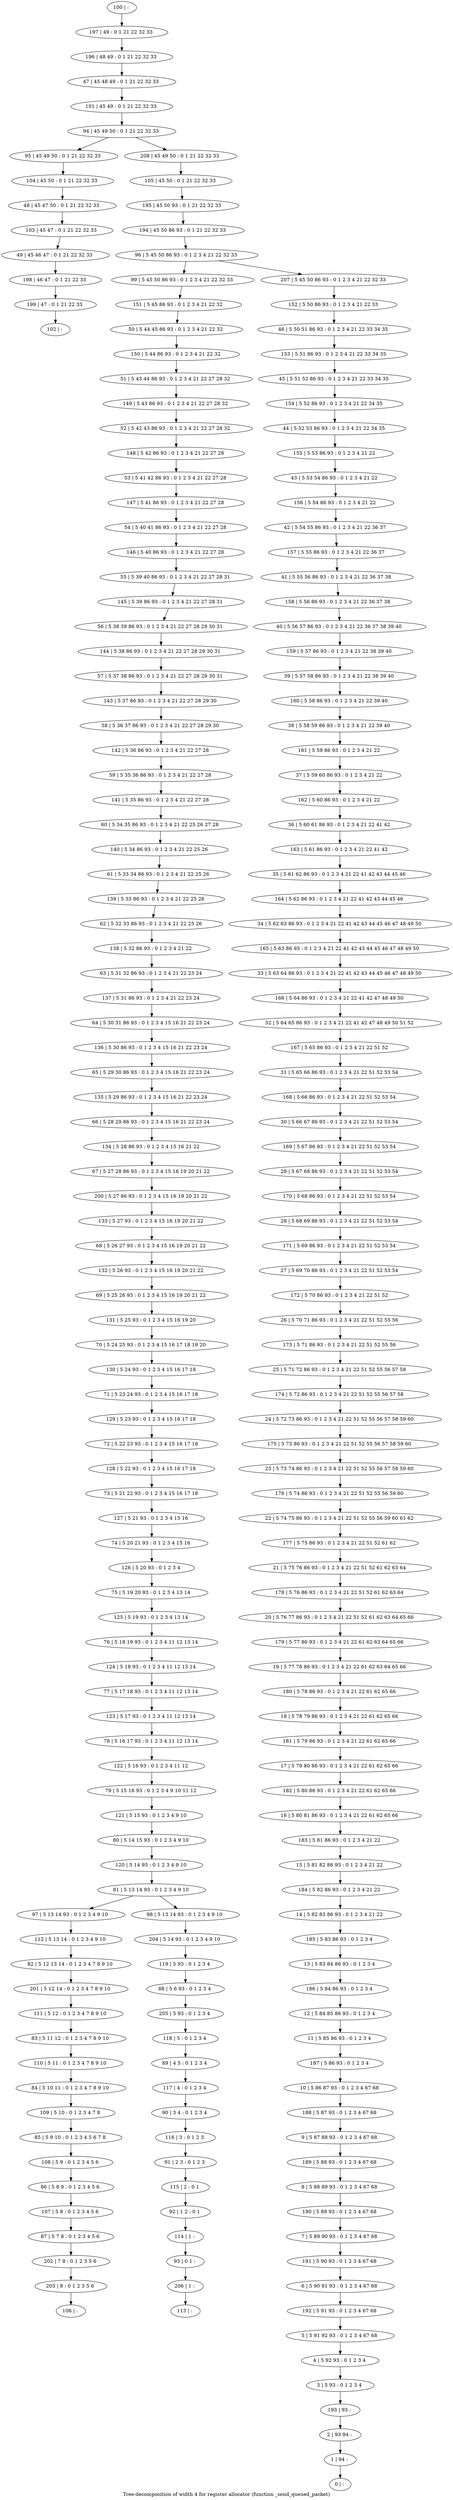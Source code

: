 digraph G {
graph [label="Tree-decomposition of width 4 for register allocator (function _send_queued_packet)"]
0[label="0 | : "];
1[label="1 | 94 : "];
2[label="2 | 93 94 : "];
3[label="3 | 5 93 : 0 1 2 3 4 "];
4[label="4 | 5 92 93 : 0 1 2 3 4 "];
5[label="5 | 5 91 92 93 : 0 1 2 3 4 67 68 "];
6[label="6 | 5 90 91 93 : 0 1 2 3 4 67 68 "];
7[label="7 | 5 89 90 93 : 0 1 2 3 4 67 68 "];
8[label="8 | 5 88 89 93 : 0 1 2 3 4 67 68 "];
9[label="9 | 5 87 88 93 : 0 1 2 3 4 67 68 "];
10[label="10 | 5 86 87 93 : 0 1 2 3 4 67 68 "];
11[label="11 | 5 85 86 93 : 0 1 2 3 4 "];
12[label="12 | 5 84 85 86 93 : 0 1 2 3 4 "];
13[label="13 | 5 83 84 86 93 : 0 1 2 3 4 "];
14[label="14 | 5 82 83 86 93 : 0 1 2 3 4 21 22 "];
15[label="15 | 5 81 82 86 93 : 0 1 2 3 4 21 22 "];
16[label="16 | 5 80 81 86 93 : 0 1 2 3 4 21 22 61 62 65 66 "];
17[label="17 | 5 79 80 86 93 : 0 1 2 3 4 21 22 61 62 65 66 "];
18[label="18 | 5 78 79 86 93 : 0 1 2 3 4 21 22 61 62 65 66 "];
19[label="19 | 5 77 78 86 93 : 0 1 2 3 4 21 22 61 62 63 64 65 66 "];
20[label="20 | 5 76 77 86 93 : 0 1 2 3 4 21 22 51 52 61 62 63 64 65 66 "];
21[label="21 | 5 75 76 86 93 : 0 1 2 3 4 21 22 51 52 61 62 63 64 "];
22[label="22 | 5 74 75 86 93 : 0 1 2 3 4 21 22 51 52 55 56 59 60 61 62 "];
23[label="23 | 5 73 74 86 93 : 0 1 2 3 4 21 22 51 52 55 56 57 58 59 60 "];
24[label="24 | 5 72 73 86 93 : 0 1 2 3 4 21 22 51 52 55 56 57 58 59 60 "];
25[label="25 | 5 71 72 86 93 : 0 1 2 3 4 21 22 51 52 55 56 57 58 "];
26[label="26 | 5 70 71 86 93 : 0 1 2 3 4 21 22 51 52 55 56 "];
27[label="27 | 5 69 70 86 93 : 0 1 2 3 4 21 22 51 52 53 54 "];
28[label="28 | 5 68 69 86 93 : 0 1 2 3 4 21 22 51 52 53 54 "];
29[label="29 | 5 67 68 86 93 : 0 1 2 3 4 21 22 51 52 53 54 "];
30[label="30 | 5 66 67 86 93 : 0 1 2 3 4 21 22 51 52 53 54 "];
31[label="31 | 5 65 66 86 93 : 0 1 2 3 4 21 22 51 52 53 54 "];
32[label="32 | 5 64 65 86 93 : 0 1 2 3 4 21 22 41 42 47 48 49 50 51 52 "];
33[label="33 | 5 63 64 86 93 : 0 1 2 3 4 21 22 41 42 43 44 45 46 47 48 49 50 "];
34[label="34 | 5 62 63 86 93 : 0 1 2 3 4 21 22 41 42 43 44 45 46 47 48 49 50 "];
35[label="35 | 5 61 62 86 93 : 0 1 2 3 4 21 22 41 42 43 44 45 46 "];
36[label="36 | 5 60 61 86 93 : 0 1 2 3 4 21 22 41 42 "];
37[label="37 | 5 59 60 86 93 : 0 1 2 3 4 21 22 "];
38[label="38 | 5 58 59 86 93 : 0 1 2 3 4 21 22 39 40 "];
39[label="39 | 5 57 58 86 93 : 0 1 2 3 4 21 22 38 39 40 "];
40[label="40 | 5 56 57 86 93 : 0 1 2 3 4 21 22 36 37 38 39 40 "];
41[label="41 | 5 55 56 86 93 : 0 1 2 3 4 21 22 36 37 38 "];
42[label="42 | 5 54 55 86 93 : 0 1 2 3 4 21 22 36 37 "];
43[label="43 | 5 53 54 86 93 : 0 1 2 3 4 21 22 "];
44[label="44 | 5 52 53 86 93 : 0 1 2 3 4 21 22 34 35 "];
45[label="45 | 5 51 52 86 93 : 0 1 2 3 4 21 22 33 34 35 "];
46[label="46 | 5 50 51 86 93 : 0 1 2 3 4 21 22 33 34 35 "];
47[label="47 | 45 48 49 : 0 1 21 22 32 33 "];
48[label="48 | 45 47 50 : 0 1 21 22 32 33 "];
49[label="49 | 45 46 47 : 0 1 21 22 32 33 "];
50[label="50 | 5 44 45 86 93 : 0 1 2 3 4 21 22 32 "];
51[label="51 | 5 43 44 86 93 : 0 1 2 3 4 21 22 27 28 32 "];
52[label="52 | 5 42 43 86 93 : 0 1 2 3 4 21 22 27 28 32 "];
53[label="53 | 5 41 42 86 93 : 0 1 2 3 4 21 22 27 28 "];
54[label="54 | 5 40 41 86 93 : 0 1 2 3 4 21 22 27 28 "];
55[label="55 | 5 39 40 86 93 : 0 1 2 3 4 21 22 27 28 31 "];
56[label="56 | 5 38 39 86 93 : 0 1 2 3 4 21 22 27 28 29 30 31 "];
57[label="57 | 5 37 38 86 93 : 0 1 2 3 4 21 22 27 28 29 30 31 "];
58[label="58 | 5 36 37 86 93 : 0 1 2 3 4 21 22 27 28 29 30 "];
59[label="59 | 5 35 36 86 93 : 0 1 2 3 4 21 22 27 28 "];
60[label="60 | 5 34 35 86 93 : 0 1 2 3 4 21 22 25 26 27 28 "];
61[label="61 | 5 33 34 86 93 : 0 1 2 3 4 21 22 25 26 "];
62[label="62 | 5 32 33 86 93 : 0 1 2 3 4 21 22 25 26 "];
63[label="63 | 5 31 32 86 93 : 0 1 2 3 4 21 22 23 24 "];
64[label="64 | 5 30 31 86 93 : 0 1 2 3 4 15 16 21 22 23 24 "];
65[label="65 | 5 29 30 86 93 : 0 1 2 3 4 15 16 21 22 23 24 "];
66[label="66 | 5 28 29 86 93 : 0 1 2 3 4 15 16 21 22 23 24 "];
67[label="67 | 5 27 28 86 93 : 0 1 2 3 4 15 16 19 20 21 22 "];
68[label="68 | 5 26 27 93 : 0 1 2 3 4 15 16 19 20 21 22 "];
69[label="69 | 5 25 26 93 : 0 1 2 3 4 15 16 19 20 21 22 "];
70[label="70 | 5 24 25 93 : 0 1 2 3 4 15 16 17 18 19 20 "];
71[label="71 | 5 23 24 93 : 0 1 2 3 4 15 16 17 18 "];
72[label="72 | 5 22 23 93 : 0 1 2 3 4 15 16 17 18 "];
73[label="73 | 5 21 22 93 : 0 1 2 3 4 15 16 17 18 "];
74[label="74 | 5 20 21 93 : 0 1 2 3 4 15 16 "];
75[label="75 | 5 19 20 93 : 0 1 2 3 4 13 14 "];
76[label="76 | 5 18 19 93 : 0 1 2 3 4 11 12 13 14 "];
77[label="77 | 5 17 18 93 : 0 1 2 3 4 11 12 13 14 "];
78[label="78 | 5 16 17 93 : 0 1 2 3 4 11 12 13 14 "];
79[label="79 | 5 15 16 93 : 0 1 2 3 4 9 10 11 12 "];
80[label="80 | 5 14 15 93 : 0 1 2 3 4 9 10 "];
81[label="81 | 5 13 14 93 : 0 1 2 3 4 9 10 "];
82[label="82 | 5 12 13 14 : 0 1 2 3 4 7 8 9 10 "];
83[label="83 | 5 11 12 : 0 1 2 3 4 7 8 9 10 "];
84[label="84 | 5 10 11 : 0 1 2 3 4 7 8 9 10 "];
85[label="85 | 5 9 10 : 0 1 2 3 4 5 6 7 8 "];
86[label="86 | 5 8 9 : 0 1 2 3 4 5 6 "];
87[label="87 | 5 7 8 : 0 1 2 3 4 5 6 "];
88[label="88 | 5 6 93 : 0 1 2 3 4 "];
89[label="89 | 4 5 : 0 1 2 3 4 "];
90[label="90 | 3 4 : 0 1 2 3 4 "];
91[label="91 | 2 3 : 0 1 2 3 "];
92[label="92 | 1 2 : 0 1 "];
93[label="93 | 0 1 : "];
94[label="94 | 45 49 50 : 0 1 21 22 32 33 "];
95[label="95 | 45 49 50 : 0 1 21 22 32 33 "];
96[label="96 | 5 45 50 86 93 : 0 1 2 3 4 21 22 32 33 "];
97[label="97 | 5 13 14 93 : 0 1 2 3 4 9 10 "];
98[label="98 | 5 13 14 93 : 0 1 2 3 4 9 10 "];
99[label="99 | 5 45 50 86 93 : 0 1 2 3 4 21 22 32 33 "];
100[label="100 | : "];
101[label="101 | 45 49 : 0 1 21 22 32 33 "];
102[label="102 | : "];
103[label="103 | 45 47 : 0 1 21 22 32 33 "];
104[label="104 | 45 50 : 0 1 21 22 32 33 "];
105[label="105 | 45 50 : 0 1 21 22 32 33 "];
106[label="106 | : "];
107[label="107 | 5 8 : 0 1 2 3 4 5 6 "];
108[label="108 | 5 9 : 0 1 2 3 4 5 6 "];
109[label="109 | 5 10 : 0 1 2 3 4 7 8 "];
110[label="110 | 5 11 : 0 1 2 3 4 7 8 9 10 "];
111[label="111 | 5 12 : 0 1 2 3 4 7 8 9 10 "];
112[label="112 | 5 13 14 : 0 1 2 3 4 9 10 "];
113[label="113 | : "];
114[label="114 | 1 : "];
115[label="115 | 2 : 0 1 "];
116[label="116 | 3 : 0 1 2 3 "];
117[label="117 | 4 : 0 1 2 3 4 "];
118[label="118 | 5 : 0 1 2 3 4 "];
119[label="119 | 5 93 : 0 1 2 3 4 "];
120[label="120 | 5 14 93 : 0 1 2 3 4 9 10 "];
121[label="121 | 5 15 93 : 0 1 2 3 4 9 10 "];
122[label="122 | 5 16 93 : 0 1 2 3 4 11 12 "];
123[label="123 | 5 17 93 : 0 1 2 3 4 11 12 13 14 "];
124[label="124 | 5 18 93 : 0 1 2 3 4 11 12 13 14 "];
125[label="125 | 5 19 93 : 0 1 2 3 4 13 14 "];
126[label="126 | 5 20 93 : 0 1 2 3 4 "];
127[label="127 | 5 21 93 : 0 1 2 3 4 15 16 "];
128[label="128 | 5 22 93 : 0 1 2 3 4 15 16 17 18 "];
129[label="129 | 5 23 93 : 0 1 2 3 4 15 16 17 18 "];
130[label="130 | 5 24 93 : 0 1 2 3 4 15 16 17 18 "];
131[label="131 | 5 25 93 : 0 1 2 3 4 15 16 19 20 "];
132[label="132 | 5 26 93 : 0 1 2 3 4 15 16 19 20 21 22 "];
133[label="133 | 5 27 93 : 0 1 2 3 4 15 16 19 20 21 22 "];
134[label="134 | 5 28 86 93 : 0 1 2 3 4 15 16 21 22 "];
135[label="135 | 5 29 86 93 : 0 1 2 3 4 15 16 21 22 23 24 "];
136[label="136 | 5 30 86 93 : 0 1 2 3 4 15 16 21 22 23 24 "];
137[label="137 | 5 31 86 93 : 0 1 2 3 4 21 22 23 24 "];
138[label="138 | 5 32 86 93 : 0 1 2 3 4 21 22 "];
139[label="139 | 5 33 86 93 : 0 1 2 3 4 21 22 25 26 "];
140[label="140 | 5 34 86 93 : 0 1 2 3 4 21 22 25 26 "];
141[label="141 | 5 35 86 93 : 0 1 2 3 4 21 22 27 28 "];
142[label="142 | 5 36 86 93 : 0 1 2 3 4 21 22 27 28 "];
143[label="143 | 5 37 86 93 : 0 1 2 3 4 21 22 27 28 29 30 "];
144[label="144 | 5 38 86 93 : 0 1 2 3 4 21 22 27 28 29 30 31 "];
145[label="145 | 5 39 86 93 : 0 1 2 3 4 21 22 27 28 31 "];
146[label="146 | 5 40 86 93 : 0 1 2 3 4 21 22 27 28 "];
147[label="147 | 5 41 86 93 : 0 1 2 3 4 21 22 27 28 "];
148[label="148 | 5 42 86 93 : 0 1 2 3 4 21 22 27 28 "];
149[label="149 | 5 43 86 93 : 0 1 2 3 4 21 22 27 28 32 "];
150[label="150 | 5 44 86 93 : 0 1 2 3 4 21 22 32 "];
151[label="151 | 5 45 86 93 : 0 1 2 3 4 21 22 32 "];
152[label="152 | 5 50 86 93 : 0 1 2 3 4 21 22 33 "];
153[label="153 | 5 51 86 93 : 0 1 2 3 4 21 22 33 34 35 "];
154[label="154 | 5 52 86 93 : 0 1 2 3 4 21 22 34 35 "];
155[label="155 | 5 53 86 93 : 0 1 2 3 4 21 22 "];
156[label="156 | 5 54 86 93 : 0 1 2 3 4 21 22 "];
157[label="157 | 5 55 86 93 : 0 1 2 3 4 21 22 36 37 "];
158[label="158 | 5 56 86 93 : 0 1 2 3 4 21 22 36 37 38 "];
159[label="159 | 5 57 86 93 : 0 1 2 3 4 21 22 38 39 40 "];
160[label="160 | 5 58 86 93 : 0 1 2 3 4 21 22 39 40 "];
161[label="161 | 5 59 86 93 : 0 1 2 3 4 21 22 "];
162[label="162 | 5 60 86 93 : 0 1 2 3 4 21 22 "];
163[label="163 | 5 61 86 93 : 0 1 2 3 4 21 22 41 42 "];
164[label="164 | 5 62 86 93 : 0 1 2 3 4 21 22 41 42 43 44 45 46 "];
165[label="165 | 5 63 86 93 : 0 1 2 3 4 21 22 41 42 43 44 45 46 47 48 49 50 "];
166[label="166 | 5 64 86 93 : 0 1 2 3 4 21 22 41 42 47 48 49 50 "];
167[label="167 | 5 65 86 93 : 0 1 2 3 4 21 22 51 52 "];
168[label="168 | 5 66 86 93 : 0 1 2 3 4 21 22 51 52 53 54 "];
169[label="169 | 5 67 86 93 : 0 1 2 3 4 21 22 51 52 53 54 "];
170[label="170 | 5 68 86 93 : 0 1 2 3 4 21 22 51 52 53 54 "];
171[label="171 | 5 69 86 93 : 0 1 2 3 4 21 22 51 52 53 54 "];
172[label="172 | 5 70 86 93 : 0 1 2 3 4 21 22 51 52 "];
173[label="173 | 5 71 86 93 : 0 1 2 3 4 21 22 51 52 55 56 "];
174[label="174 | 5 72 86 93 : 0 1 2 3 4 21 22 51 52 55 56 57 58 "];
175[label="175 | 5 73 86 93 : 0 1 2 3 4 21 22 51 52 55 56 57 58 59 60 "];
176[label="176 | 5 74 86 93 : 0 1 2 3 4 21 22 51 52 55 56 59 60 "];
177[label="177 | 5 75 86 93 : 0 1 2 3 4 21 22 51 52 61 62 "];
178[label="178 | 5 76 86 93 : 0 1 2 3 4 21 22 51 52 61 62 63 64 "];
179[label="179 | 5 77 86 93 : 0 1 2 3 4 21 22 61 62 63 64 65 66 "];
180[label="180 | 5 78 86 93 : 0 1 2 3 4 21 22 61 62 65 66 "];
181[label="181 | 5 79 86 93 : 0 1 2 3 4 21 22 61 62 65 66 "];
182[label="182 | 5 80 86 93 : 0 1 2 3 4 21 22 61 62 65 66 "];
183[label="183 | 5 81 86 93 : 0 1 2 3 4 21 22 "];
184[label="184 | 5 82 86 93 : 0 1 2 3 4 21 22 "];
185[label="185 | 5 83 86 93 : 0 1 2 3 4 "];
186[label="186 | 5 84 86 93 : 0 1 2 3 4 "];
187[label="187 | 5 86 93 : 0 1 2 3 4 "];
188[label="188 | 5 87 93 : 0 1 2 3 4 67 68 "];
189[label="189 | 5 88 93 : 0 1 2 3 4 67 68 "];
190[label="190 | 5 89 93 : 0 1 2 3 4 67 68 "];
191[label="191 | 5 90 93 : 0 1 2 3 4 67 68 "];
192[label="192 | 5 91 93 : 0 1 2 3 4 67 68 "];
193[label="193 | 93 : "];
194[label="194 | 45 50 86 93 : 0 1 21 22 32 33 "];
195[label="195 | 45 50 93 : 0 1 21 22 32 33 "];
196[label="196 | 48 49 : 0 1 21 22 32 33 "];
197[label="197 | 49 : 0 1 21 22 32 33 "];
198[label="198 | 46 47 : 0 1 21 22 33 "];
199[label="199 | 47 : 0 1 21 22 33 "];
200[label="200 | 5 27 86 93 : 0 1 2 3 4 15 16 19 20 21 22 "];
201[label="201 | 5 12 14 : 0 1 2 3 4 7 8 9 10 "];
202[label="202 | 7 8 : 0 1 2 3 5 6 "];
203[label="203 | 8 : 0 1 2 3 5 6 "];
204[label="204 | 5 14 93 : 0 1 2 3 4 9 10 "];
205[label="205 | 5 93 : 0 1 2 3 4 "];
206[label="206 | 1 : "];
207[label="207 | 5 45 50 86 93 : 0 1 2 3 4 21 22 32 33 "];
208[label="208 | 45 49 50 : 0 1 21 22 32 33 "];
81->97 ;
81->98 ;
103->49 ;
48->103 ;
104->48 ;
95->104 ;
107->87 ;
86->107 ;
108->86 ;
85->108 ;
109->85 ;
84->109 ;
110->84 ;
83->110 ;
111->83 ;
112->82 ;
97->112 ;
114->93 ;
92->114 ;
115->92 ;
91->115 ;
116->91 ;
90->116 ;
117->90 ;
89->117 ;
118->89 ;
119->88 ;
120->81 ;
80->120 ;
121->80 ;
79->121 ;
122->79 ;
78->122 ;
123->78 ;
77->123 ;
124->77 ;
76->124 ;
125->76 ;
75->125 ;
126->75 ;
74->126 ;
127->74 ;
73->127 ;
128->73 ;
72->128 ;
129->72 ;
71->129 ;
130->71 ;
70->130 ;
131->70 ;
69->131 ;
132->69 ;
68->132 ;
133->68 ;
134->67 ;
66->134 ;
135->66 ;
65->135 ;
136->65 ;
64->136 ;
137->64 ;
63->137 ;
138->63 ;
62->138 ;
139->62 ;
61->139 ;
140->61 ;
60->140 ;
141->60 ;
59->141 ;
142->59 ;
58->142 ;
143->58 ;
57->143 ;
144->57 ;
56->144 ;
145->56 ;
55->145 ;
146->55 ;
54->146 ;
147->54 ;
53->147 ;
148->53 ;
52->148 ;
149->52 ;
51->149 ;
150->51 ;
50->150 ;
151->50 ;
99->151 ;
49->198 ;
199->102 ;
198->199 ;
200->133 ;
67->200 ;
201->111 ;
82->201 ;
87->202 ;
203->106 ;
202->203 ;
204->119 ;
98->204 ;
205->118 ;
88->205 ;
206->113 ;
93->206 ;
100->197 ;
197->196 ;
196->47 ;
47->101 ;
101->94 ;
105->195 ;
195->194 ;
194->96 ;
152->46 ;
46->153 ;
153->45 ;
45->154 ;
154->44 ;
44->155 ;
155->43 ;
43->156 ;
156->42 ;
42->157 ;
157->41 ;
41->158 ;
158->40 ;
40->159 ;
159->39 ;
39->160 ;
160->38 ;
38->161 ;
161->37 ;
37->162 ;
162->36 ;
36->163 ;
163->35 ;
35->164 ;
164->34 ;
34->165 ;
165->33 ;
33->166 ;
166->32 ;
32->167 ;
167->31 ;
31->168 ;
168->30 ;
30->169 ;
169->29 ;
29->170 ;
170->28 ;
28->171 ;
171->27 ;
27->172 ;
172->26 ;
26->173 ;
173->25 ;
25->174 ;
174->24 ;
24->175 ;
175->23 ;
23->176 ;
176->22 ;
22->177 ;
177->21 ;
21->178 ;
178->20 ;
20->179 ;
179->19 ;
19->180 ;
180->18 ;
18->181 ;
181->17 ;
17->182 ;
182->16 ;
16->183 ;
183->15 ;
15->184 ;
184->14 ;
14->185 ;
185->13 ;
13->186 ;
186->12 ;
12->11 ;
11->187 ;
187->10 ;
10->188 ;
188->9 ;
9->189 ;
189->8 ;
8->190 ;
190->7 ;
7->191 ;
191->6 ;
6->192 ;
192->5 ;
5->4 ;
4->3 ;
3->193 ;
193->2 ;
2->1 ;
1->0 ;
207->152 ;
208->105 ;
96->99 ;
96->207 ;
94->95 ;
94->208 ;
}
